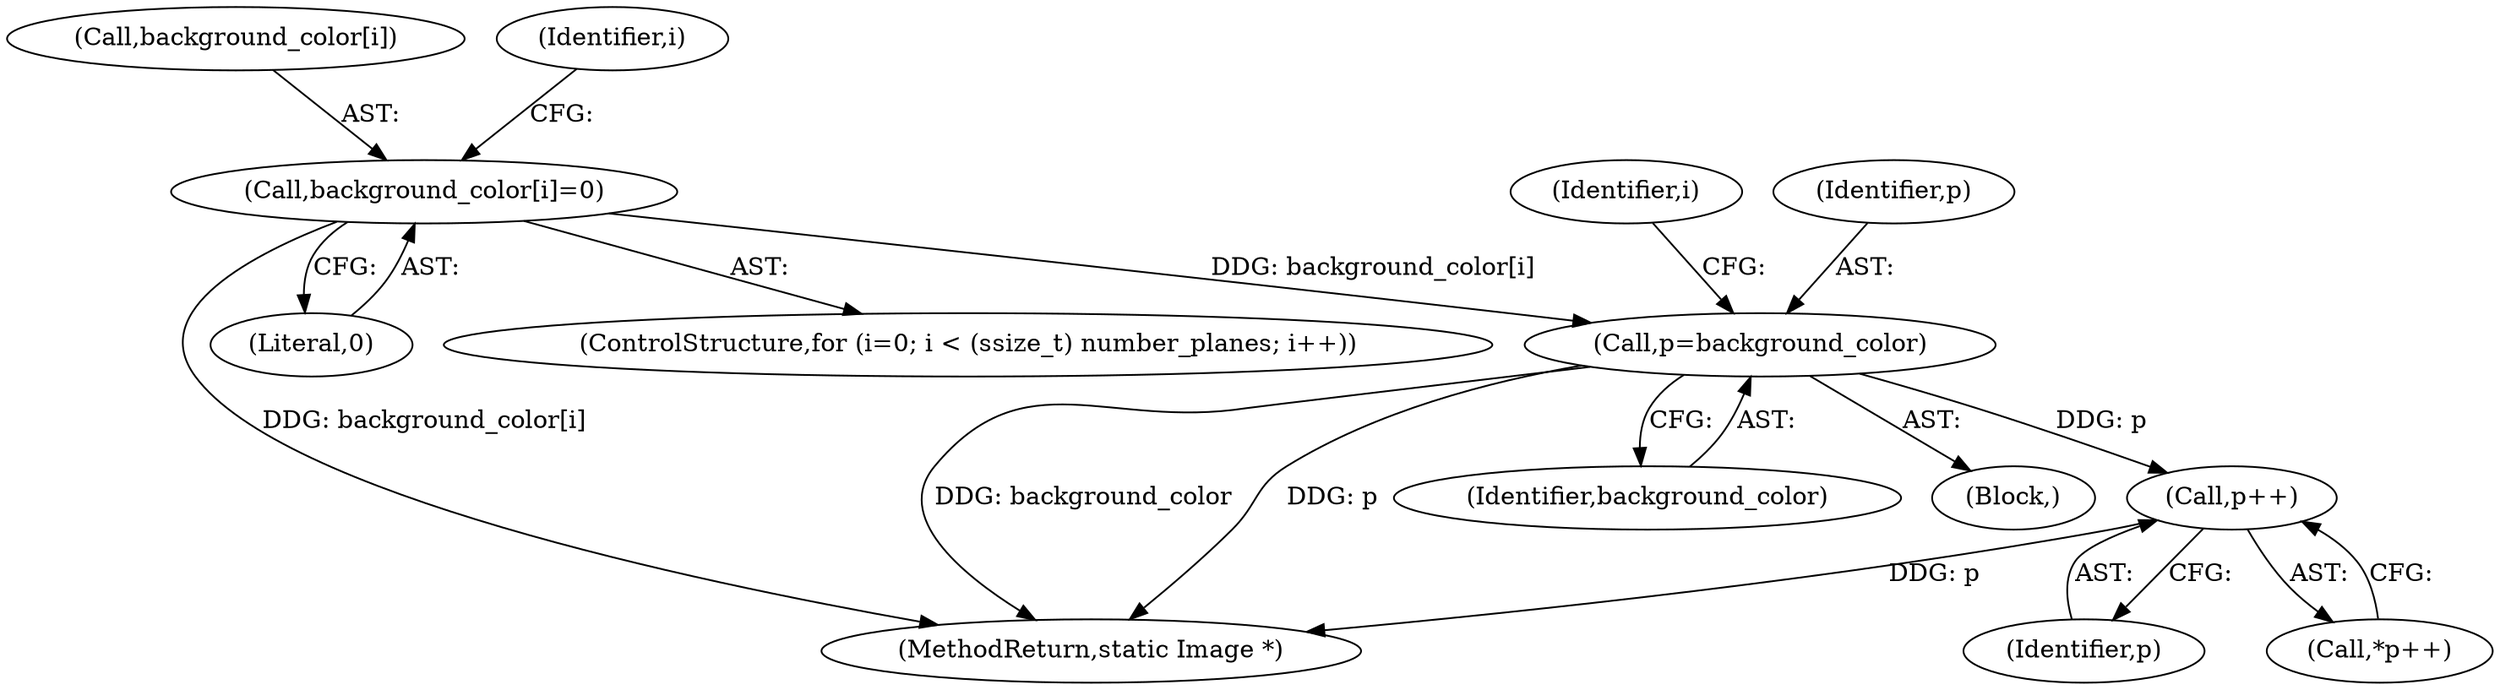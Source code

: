 digraph "0_ImageMagick_f6e9d0d9955e85bdd7540b251cd50d598dacc5e6_53@pointer" {
"1000375" [label="(Call,p++)"];
"1000359" [label="(Call,p=background_color)"];
"1000348" [label="(Call,background_color[i]=0)"];
"1000337" [label="(ControlStructure,for (i=0; i < (ssize_t) number_planes; i++))"];
"1000359" [label="(Call,p=background_color)"];
"1000374" [label="(Call,*p++)"];
"1001723" [label="(MethodReturn,static Image *)"];
"1000376" [label="(Identifier,p)"];
"1000352" [label="(Literal,0)"];
"1000364" [label="(Identifier,i)"];
"1000361" [label="(Identifier,background_color)"];
"1000348" [label="(Call,background_color[i]=0)"];
"1000349" [label="(Call,background_color[i])"];
"1000347" [label="(Identifier,i)"];
"1000358" [label="(Block,)"];
"1000375" [label="(Call,p++)"];
"1000360" [label="(Identifier,p)"];
"1000375" -> "1000374"  [label="AST: "];
"1000375" -> "1000376"  [label="CFG: "];
"1000376" -> "1000375"  [label="AST: "];
"1000374" -> "1000375"  [label="CFG: "];
"1000375" -> "1001723"  [label="DDG: p"];
"1000359" -> "1000375"  [label="DDG: p"];
"1000359" -> "1000358"  [label="AST: "];
"1000359" -> "1000361"  [label="CFG: "];
"1000360" -> "1000359"  [label="AST: "];
"1000361" -> "1000359"  [label="AST: "];
"1000364" -> "1000359"  [label="CFG: "];
"1000359" -> "1001723"  [label="DDG: background_color"];
"1000359" -> "1001723"  [label="DDG: p"];
"1000348" -> "1000359"  [label="DDG: background_color[i]"];
"1000348" -> "1000337"  [label="AST: "];
"1000348" -> "1000352"  [label="CFG: "];
"1000349" -> "1000348"  [label="AST: "];
"1000352" -> "1000348"  [label="AST: "];
"1000347" -> "1000348"  [label="CFG: "];
"1000348" -> "1001723"  [label="DDG: background_color[i]"];
}
